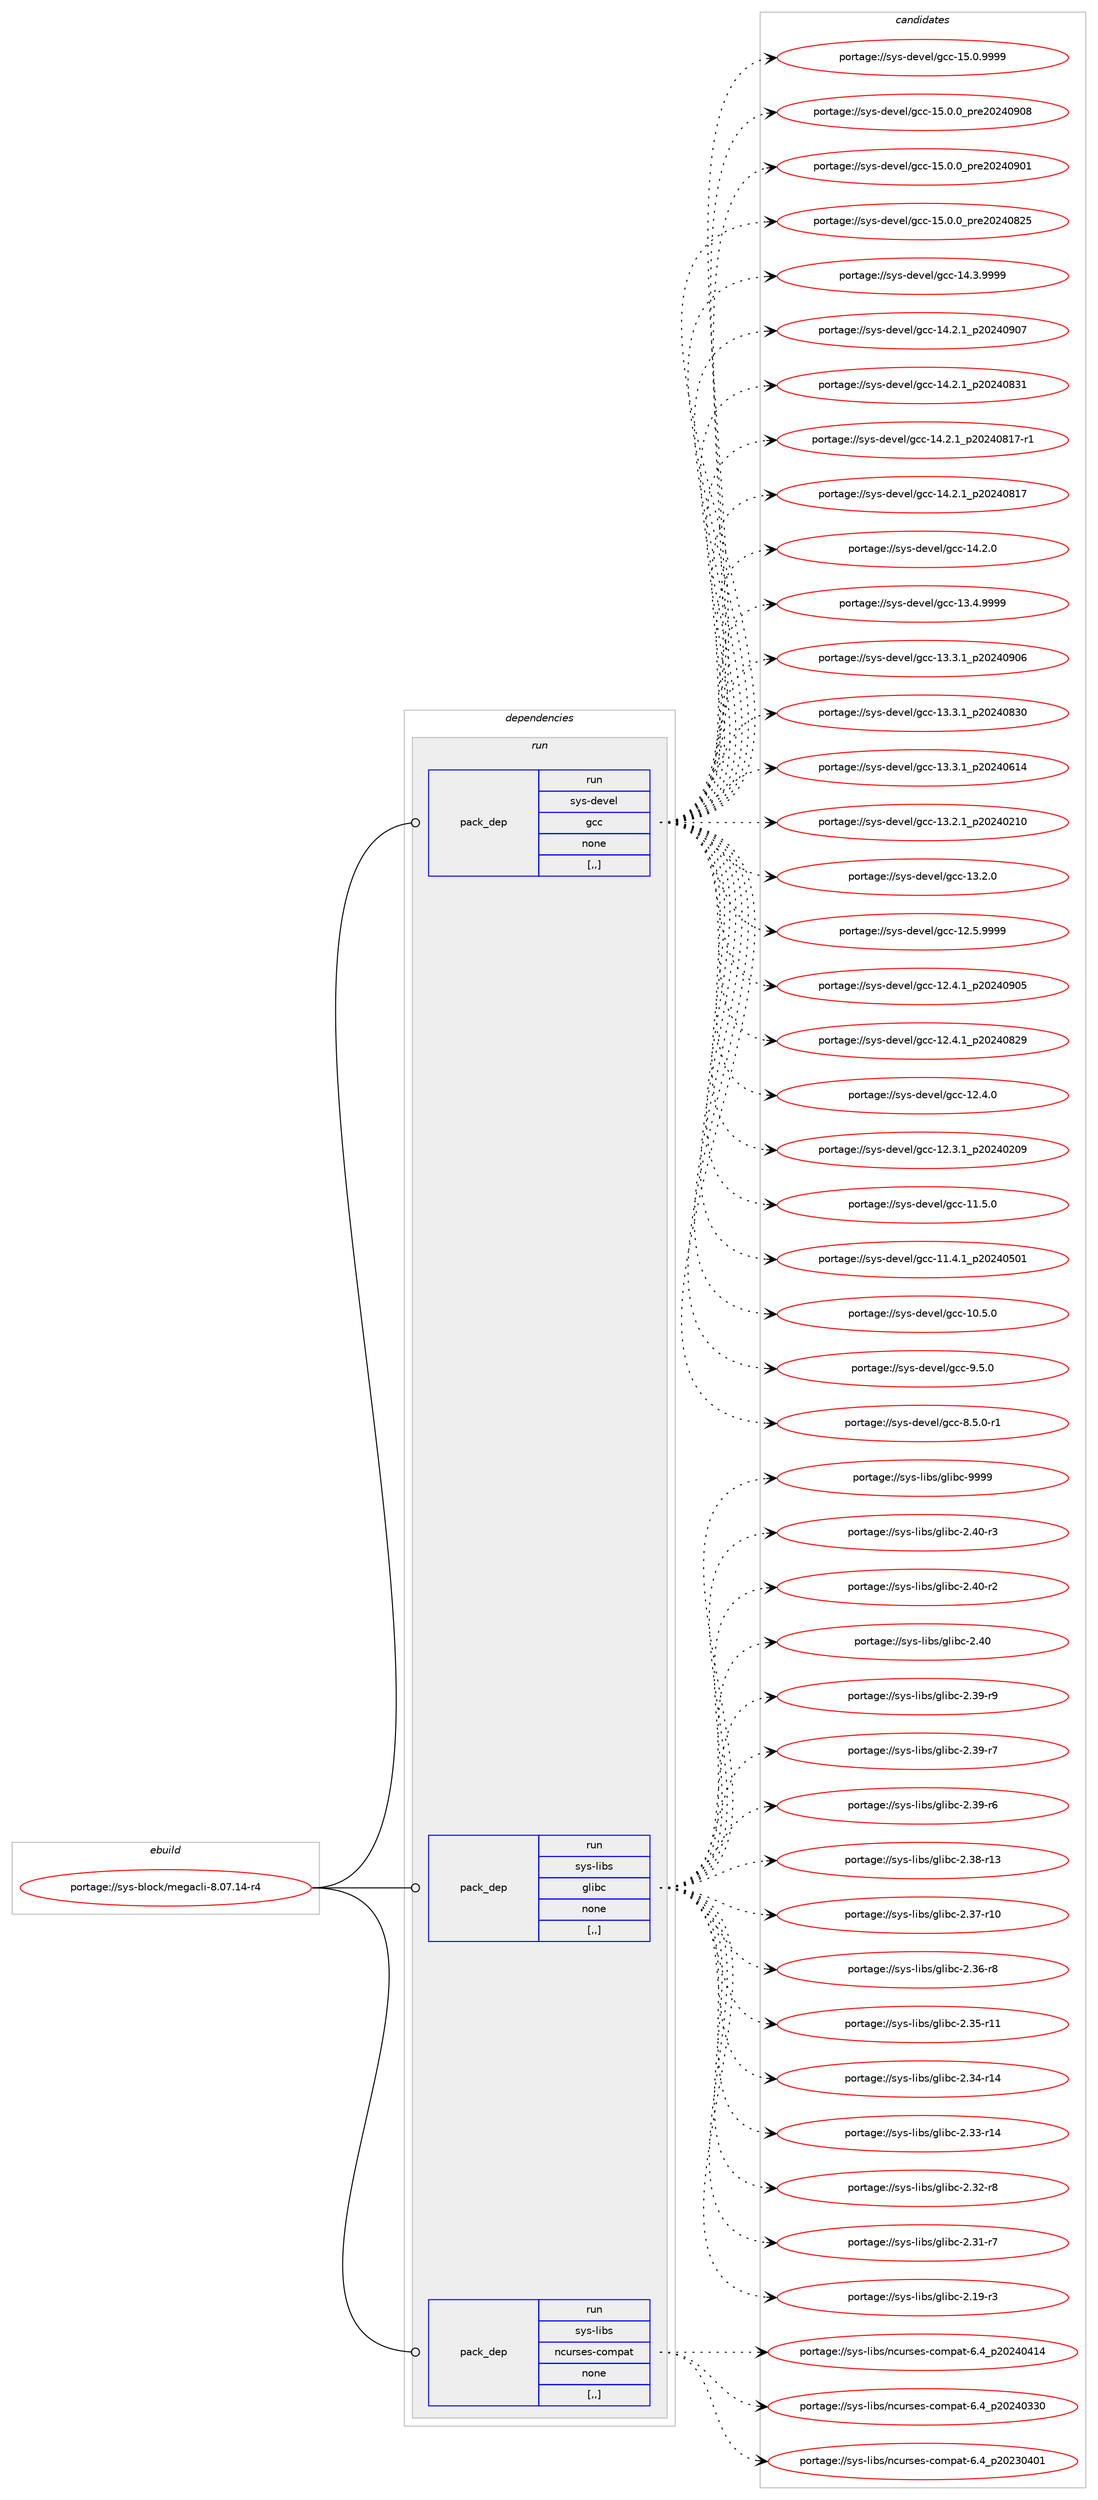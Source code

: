 digraph prolog {

# *************
# Graph options
# *************

newrank=true;
concentrate=true;
compound=true;
graph [rankdir=LR,fontname=Helvetica,fontsize=10,ranksep=1.5];#, ranksep=2.5, nodesep=0.2];
edge  [arrowhead=vee];
node  [fontname=Helvetica,fontsize=10];

# **********
# The ebuild
# **********

subgraph cluster_leftcol {
color=gray;
label=<<i>ebuild</i>>;
id [label="portage://sys-block/megacli-8.07.14-r4", color=red, width=4, href="../sys-block/megacli-8.07.14-r4.svg"];
}

# ****************
# The dependencies
# ****************

subgraph cluster_midcol {
color=gray;
label=<<i>dependencies</i>>;
subgraph cluster_compile {
fillcolor="#eeeeee";
style=filled;
label=<<i>compile</i>>;
}
subgraph cluster_compileandrun {
fillcolor="#eeeeee";
style=filled;
label=<<i>compile and run</i>>;
}
subgraph cluster_run {
fillcolor="#eeeeee";
style=filled;
label=<<i>run</i>>;
subgraph pack684083 {
dependency938378 [label=<<TABLE BORDER="0" CELLBORDER="1" CELLSPACING="0" CELLPADDING="4" WIDTH="220"><TR><TD ROWSPAN="6" CELLPADDING="30">pack_dep</TD></TR><TR><TD WIDTH="110">run</TD></TR><TR><TD>sys-devel</TD></TR><TR><TD>gcc</TD></TR><TR><TD>none</TD></TR><TR><TD>[,,]</TD></TR></TABLE>>, shape=none, color=blue];
}
id:e -> dependency938378:w [weight=20,style="solid",arrowhead="odot"];
subgraph pack684084 {
dependency938379 [label=<<TABLE BORDER="0" CELLBORDER="1" CELLSPACING="0" CELLPADDING="4" WIDTH="220"><TR><TD ROWSPAN="6" CELLPADDING="30">pack_dep</TD></TR><TR><TD WIDTH="110">run</TD></TR><TR><TD>sys-libs</TD></TR><TR><TD>glibc</TD></TR><TR><TD>none</TD></TR><TR><TD>[,,]</TD></TR></TABLE>>, shape=none, color=blue];
}
id:e -> dependency938379:w [weight=20,style="solid",arrowhead="odot"];
subgraph pack684085 {
dependency938380 [label=<<TABLE BORDER="0" CELLBORDER="1" CELLSPACING="0" CELLPADDING="4" WIDTH="220"><TR><TD ROWSPAN="6" CELLPADDING="30">pack_dep</TD></TR><TR><TD WIDTH="110">run</TD></TR><TR><TD>sys-libs</TD></TR><TR><TD>ncurses-compat</TD></TR><TR><TD>none</TD></TR><TR><TD>[,,]</TD></TR></TABLE>>, shape=none, color=blue];
}
id:e -> dependency938380:w [weight=20,style="solid",arrowhead="odot"];
}
}

# **************
# The candidates
# **************

subgraph cluster_choices {
rank=same;
color=gray;
label=<<i>candidates</i>>;

subgraph choice684083 {
color=black;
nodesep=1;
choice1151211154510010111810110847103999945495346484657575757 [label="portage://sys-devel/gcc-15.0.9999", color=red, width=4,href="../sys-devel/gcc-15.0.9999.svg"];
choice1151211154510010111810110847103999945495346484648951121141015048505248574856 [label="portage://sys-devel/gcc-15.0.0_pre20240908", color=red, width=4,href="../sys-devel/gcc-15.0.0_pre20240908.svg"];
choice1151211154510010111810110847103999945495346484648951121141015048505248574849 [label="portage://sys-devel/gcc-15.0.0_pre20240901", color=red, width=4,href="../sys-devel/gcc-15.0.0_pre20240901.svg"];
choice1151211154510010111810110847103999945495346484648951121141015048505248565053 [label="portage://sys-devel/gcc-15.0.0_pre20240825", color=red, width=4,href="../sys-devel/gcc-15.0.0_pre20240825.svg"];
choice1151211154510010111810110847103999945495246514657575757 [label="portage://sys-devel/gcc-14.3.9999", color=red, width=4,href="../sys-devel/gcc-14.3.9999.svg"];
choice1151211154510010111810110847103999945495246504649951125048505248574855 [label="portage://sys-devel/gcc-14.2.1_p20240907", color=red, width=4,href="../sys-devel/gcc-14.2.1_p20240907.svg"];
choice1151211154510010111810110847103999945495246504649951125048505248565149 [label="portage://sys-devel/gcc-14.2.1_p20240831", color=red, width=4,href="../sys-devel/gcc-14.2.1_p20240831.svg"];
choice11512111545100101118101108471039999454952465046499511250485052485649554511449 [label="portage://sys-devel/gcc-14.2.1_p20240817-r1", color=red, width=4,href="../sys-devel/gcc-14.2.1_p20240817-r1.svg"];
choice1151211154510010111810110847103999945495246504649951125048505248564955 [label="portage://sys-devel/gcc-14.2.1_p20240817", color=red, width=4,href="../sys-devel/gcc-14.2.1_p20240817.svg"];
choice1151211154510010111810110847103999945495246504648 [label="portage://sys-devel/gcc-14.2.0", color=red, width=4,href="../sys-devel/gcc-14.2.0.svg"];
choice1151211154510010111810110847103999945495146524657575757 [label="portage://sys-devel/gcc-13.4.9999", color=red, width=4,href="../sys-devel/gcc-13.4.9999.svg"];
choice1151211154510010111810110847103999945495146514649951125048505248574854 [label="portage://sys-devel/gcc-13.3.1_p20240906", color=red, width=4,href="../sys-devel/gcc-13.3.1_p20240906.svg"];
choice1151211154510010111810110847103999945495146514649951125048505248565148 [label="portage://sys-devel/gcc-13.3.1_p20240830", color=red, width=4,href="../sys-devel/gcc-13.3.1_p20240830.svg"];
choice1151211154510010111810110847103999945495146514649951125048505248544952 [label="portage://sys-devel/gcc-13.3.1_p20240614", color=red, width=4,href="../sys-devel/gcc-13.3.1_p20240614.svg"];
choice1151211154510010111810110847103999945495146504649951125048505248504948 [label="portage://sys-devel/gcc-13.2.1_p20240210", color=red, width=4,href="../sys-devel/gcc-13.2.1_p20240210.svg"];
choice1151211154510010111810110847103999945495146504648 [label="portage://sys-devel/gcc-13.2.0", color=red, width=4,href="../sys-devel/gcc-13.2.0.svg"];
choice1151211154510010111810110847103999945495046534657575757 [label="portage://sys-devel/gcc-12.5.9999", color=red, width=4,href="../sys-devel/gcc-12.5.9999.svg"];
choice1151211154510010111810110847103999945495046524649951125048505248574853 [label="portage://sys-devel/gcc-12.4.1_p20240905", color=red, width=4,href="../sys-devel/gcc-12.4.1_p20240905.svg"];
choice1151211154510010111810110847103999945495046524649951125048505248565057 [label="portage://sys-devel/gcc-12.4.1_p20240829", color=red, width=4,href="../sys-devel/gcc-12.4.1_p20240829.svg"];
choice1151211154510010111810110847103999945495046524648 [label="portage://sys-devel/gcc-12.4.0", color=red, width=4,href="../sys-devel/gcc-12.4.0.svg"];
choice1151211154510010111810110847103999945495046514649951125048505248504857 [label="portage://sys-devel/gcc-12.3.1_p20240209", color=red, width=4,href="../sys-devel/gcc-12.3.1_p20240209.svg"];
choice1151211154510010111810110847103999945494946534648 [label="portage://sys-devel/gcc-11.5.0", color=red, width=4,href="../sys-devel/gcc-11.5.0.svg"];
choice1151211154510010111810110847103999945494946524649951125048505248534849 [label="portage://sys-devel/gcc-11.4.1_p20240501", color=red, width=4,href="../sys-devel/gcc-11.4.1_p20240501.svg"];
choice1151211154510010111810110847103999945494846534648 [label="portage://sys-devel/gcc-10.5.0", color=red, width=4,href="../sys-devel/gcc-10.5.0.svg"];
choice11512111545100101118101108471039999455746534648 [label="portage://sys-devel/gcc-9.5.0", color=red, width=4,href="../sys-devel/gcc-9.5.0.svg"];
choice115121115451001011181011084710399994556465346484511449 [label="portage://sys-devel/gcc-8.5.0-r1", color=red, width=4,href="../sys-devel/gcc-8.5.0-r1.svg"];
dependency938378:e -> choice1151211154510010111810110847103999945495346484657575757:w [style=dotted,weight="100"];
dependency938378:e -> choice1151211154510010111810110847103999945495346484648951121141015048505248574856:w [style=dotted,weight="100"];
dependency938378:e -> choice1151211154510010111810110847103999945495346484648951121141015048505248574849:w [style=dotted,weight="100"];
dependency938378:e -> choice1151211154510010111810110847103999945495346484648951121141015048505248565053:w [style=dotted,weight="100"];
dependency938378:e -> choice1151211154510010111810110847103999945495246514657575757:w [style=dotted,weight="100"];
dependency938378:e -> choice1151211154510010111810110847103999945495246504649951125048505248574855:w [style=dotted,weight="100"];
dependency938378:e -> choice1151211154510010111810110847103999945495246504649951125048505248565149:w [style=dotted,weight="100"];
dependency938378:e -> choice11512111545100101118101108471039999454952465046499511250485052485649554511449:w [style=dotted,weight="100"];
dependency938378:e -> choice1151211154510010111810110847103999945495246504649951125048505248564955:w [style=dotted,weight="100"];
dependency938378:e -> choice1151211154510010111810110847103999945495246504648:w [style=dotted,weight="100"];
dependency938378:e -> choice1151211154510010111810110847103999945495146524657575757:w [style=dotted,weight="100"];
dependency938378:e -> choice1151211154510010111810110847103999945495146514649951125048505248574854:w [style=dotted,weight="100"];
dependency938378:e -> choice1151211154510010111810110847103999945495146514649951125048505248565148:w [style=dotted,weight="100"];
dependency938378:e -> choice1151211154510010111810110847103999945495146514649951125048505248544952:w [style=dotted,weight="100"];
dependency938378:e -> choice1151211154510010111810110847103999945495146504649951125048505248504948:w [style=dotted,weight="100"];
dependency938378:e -> choice1151211154510010111810110847103999945495146504648:w [style=dotted,weight="100"];
dependency938378:e -> choice1151211154510010111810110847103999945495046534657575757:w [style=dotted,weight="100"];
dependency938378:e -> choice1151211154510010111810110847103999945495046524649951125048505248574853:w [style=dotted,weight="100"];
dependency938378:e -> choice1151211154510010111810110847103999945495046524649951125048505248565057:w [style=dotted,weight="100"];
dependency938378:e -> choice1151211154510010111810110847103999945495046524648:w [style=dotted,weight="100"];
dependency938378:e -> choice1151211154510010111810110847103999945495046514649951125048505248504857:w [style=dotted,weight="100"];
dependency938378:e -> choice1151211154510010111810110847103999945494946534648:w [style=dotted,weight="100"];
dependency938378:e -> choice1151211154510010111810110847103999945494946524649951125048505248534849:w [style=dotted,weight="100"];
dependency938378:e -> choice1151211154510010111810110847103999945494846534648:w [style=dotted,weight="100"];
dependency938378:e -> choice11512111545100101118101108471039999455746534648:w [style=dotted,weight="100"];
dependency938378:e -> choice115121115451001011181011084710399994556465346484511449:w [style=dotted,weight="100"];
}
subgraph choice684084 {
color=black;
nodesep=1;
choice11512111545108105981154710310810598994557575757 [label="portage://sys-libs/glibc-9999", color=red, width=4,href="../sys-libs/glibc-9999.svg"];
choice115121115451081059811547103108105989945504652484511451 [label="portage://sys-libs/glibc-2.40-r3", color=red, width=4,href="../sys-libs/glibc-2.40-r3.svg"];
choice115121115451081059811547103108105989945504652484511450 [label="portage://sys-libs/glibc-2.40-r2", color=red, width=4,href="../sys-libs/glibc-2.40-r2.svg"];
choice11512111545108105981154710310810598994550465248 [label="portage://sys-libs/glibc-2.40", color=red, width=4,href="../sys-libs/glibc-2.40.svg"];
choice115121115451081059811547103108105989945504651574511457 [label="portage://sys-libs/glibc-2.39-r9", color=red, width=4,href="../sys-libs/glibc-2.39-r9.svg"];
choice115121115451081059811547103108105989945504651574511455 [label="portage://sys-libs/glibc-2.39-r7", color=red, width=4,href="../sys-libs/glibc-2.39-r7.svg"];
choice115121115451081059811547103108105989945504651574511454 [label="portage://sys-libs/glibc-2.39-r6", color=red, width=4,href="../sys-libs/glibc-2.39-r6.svg"];
choice11512111545108105981154710310810598994550465156451144951 [label="portage://sys-libs/glibc-2.38-r13", color=red, width=4,href="../sys-libs/glibc-2.38-r13.svg"];
choice11512111545108105981154710310810598994550465155451144948 [label="portage://sys-libs/glibc-2.37-r10", color=red, width=4,href="../sys-libs/glibc-2.37-r10.svg"];
choice115121115451081059811547103108105989945504651544511456 [label="portage://sys-libs/glibc-2.36-r8", color=red, width=4,href="../sys-libs/glibc-2.36-r8.svg"];
choice11512111545108105981154710310810598994550465153451144949 [label="portage://sys-libs/glibc-2.35-r11", color=red, width=4,href="../sys-libs/glibc-2.35-r11.svg"];
choice11512111545108105981154710310810598994550465152451144952 [label="portage://sys-libs/glibc-2.34-r14", color=red, width=4,href="../sys-libs/glibc-2.34-r14.svg"];
choice11512111545108105981154710310810598994550465151451144952 [label="portage://sys-libs/glibc-2.33-r14", color=red, width=4,href="../sys-libs/glibc-2.33-r14.svg"];
choice115121115451081059811547103108105989945504651504511456 [label="portage://sys-libs/glibc-2.32-r8", color=red, width=4,href="../sys-libs/glibc-2.32-r8.svg"];
choice115121115451081059811547103108105989945504651494511455 [label="portage://sys-libs/glibc-2.31-r7", color=red, width=4,href="../sys-libs/glibc-2.31-r7.svg"];
choice115121115451081059811547103108105989945504649574511451 [label="portage://sys-libs/glibc-2.19-r3", color=red, width=4,href="../sys-libs/glibc-2.19-r3.svg"];
dependency938379:e -> choice11512111545108105981154710310810598994557575757:w [style=dotted,weight="100"];
dependency938379:e -> choice115121115451081059811547103108105989945504652484511451:w [style=dotted,weight="100"];
dependency938379:e -> choice115121115451081059811547103108105989945504652484511450:w [style=dotted,weight="100"];
dependency938379:e -> choice11512111545108105981154710310810598994550465248:w [style=dotted,weight="100"];
dependency938379:e -> choice115121115451081059811547103108105989945504651574511457:w [style=dotted,weight="100"];
dependency938379:e -> choice115121115451081059811547103108105989945504651574511455:w [style=dotted,weight="100"];
dependency938379:e -> choice115121115451081059811547103108105989945504651574511454:w [style=dotted,weight="100"];
dependency938379:e -> choice11512111545108105981154710310810598994550465156451144951:w [style=dotted,weight="100"];
dependency938379:e -> choice11512111545108105981154710310810598994550465155451144948:w [style=dotted,weight="100"];
dependency938379:e -> choice115121115451081059811547103108105989945504651544511456:w [style=dotted,weight="100"];
dependency938379:e -> choice11512111545108105981154710310810598994550465153451144949:w [style=dotted,weight="100"];
dependency938379:e -> choice11512111545108105981154710310810598994550465152451144952:w [style=dotted,weight="100"];
dependency938379:e -> choice11512111545108105981154710310810598994550465151451144952:w [style=dotted,weight="100"];
dependency938379:e -> choice115121115451081059811547103108105989945504651504511456:w [style=dotted,weight="100"];
dependency938379:e -> choice115121115451081059811547103108105989945504651494511455:w [style=dotted,weight="100"];
dependency938379:e -> choice115121115451081059811547103108105989945504649574511451:w [style=dotted,weight="100"];
}
subgraph choice684085 {
color=black;
nodesep=1;
choice1151211154510810598115471109911711411510111545991111091129711645544652951125048505248524952 [label="portage://sys-libs/ncurses-compat-6.4_p20240414", color=red, width=4,href="../sys-libs/ncurses-compat-6.4_p20240414.svg"];
choice1151211154510810598115471109911711411510111545991111091129711645544652951125048505248515148 [label="portage://sys-libs/ncurses-compat-6.4_p20240330", color=red, width=4,href="../sys-libs/ncurses-compat-6.4_p20240330.svg"];
choice1151211154510810598115471109911711411510111545991111091129711645544652951125048505148524849 [label="portage://sys-libs/ncurses-compat-6.4_p20230401", color=red, width=4,href="../sys-libs/ncurses-compat-6.4_p20230401.svg"];
dependency938380:e -> choice1151211154510810598115471109911711411510111545991111091129711645544652951125048505248524952:w [style=dotted,weight="100"];
dependency938380:e -> choice1151211154510810598115471109911711411510111545991111091129711645544652951125048505248515148:w [style=dotted,weight="100"];
dependency938380:e -> choice1151211154510810598115471109911711411510111545991111091129711645544652951125048505148524849:w [style=dotted,weight="100"];
}
}

}
